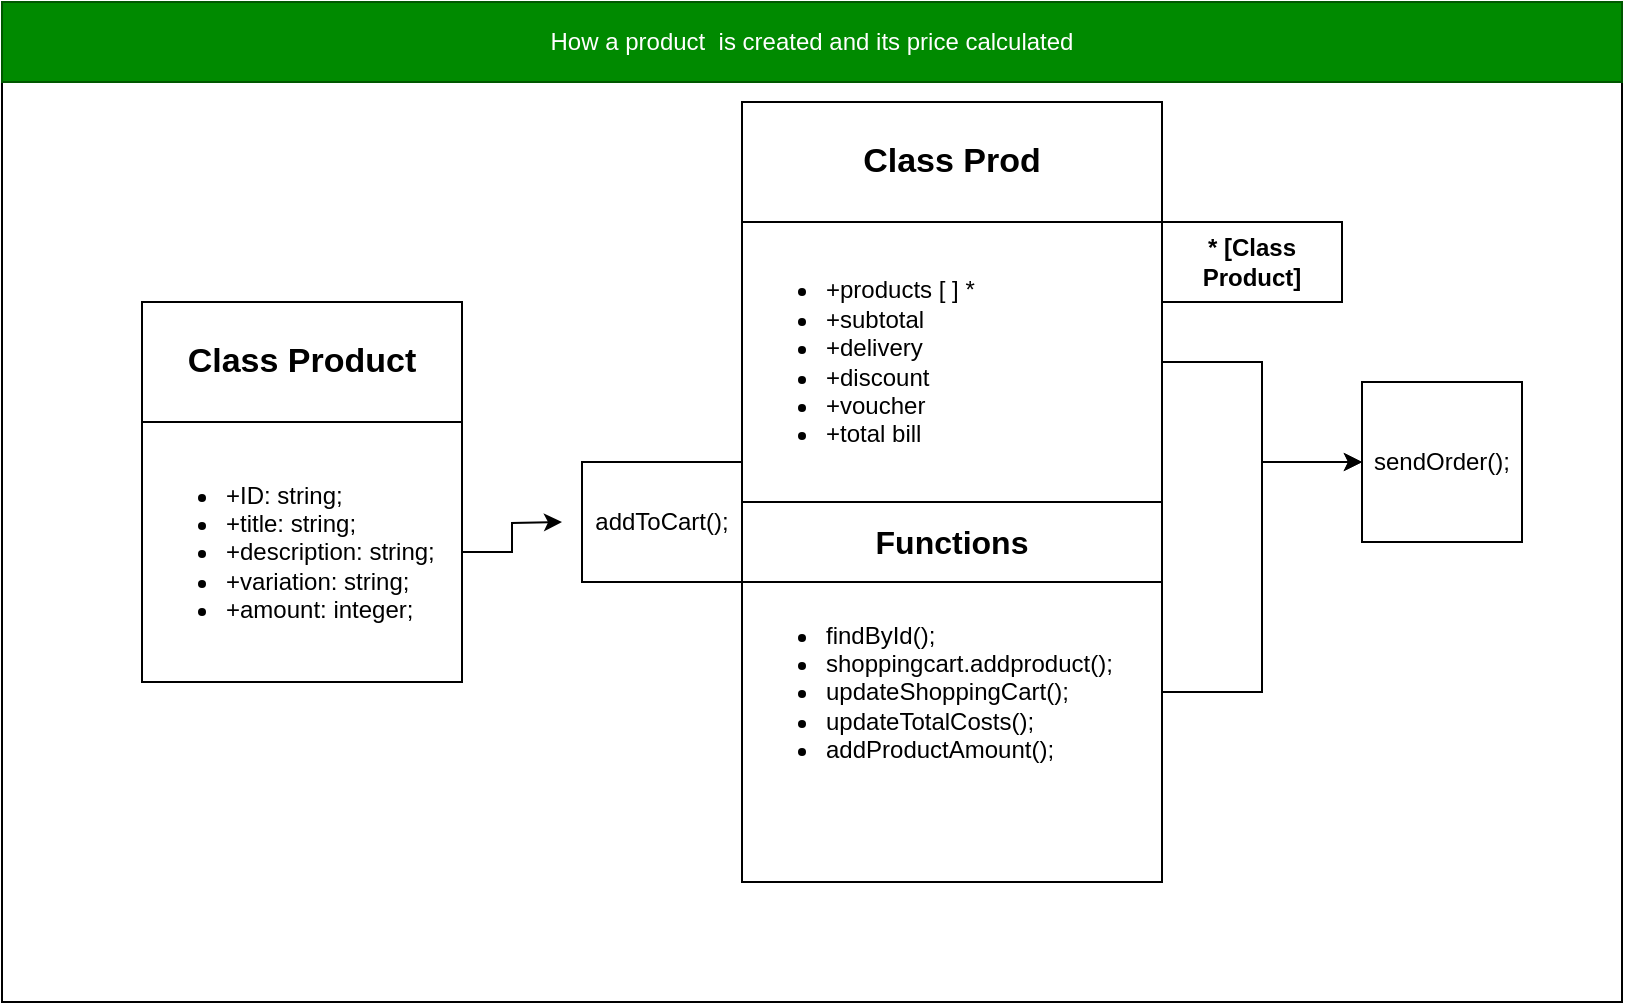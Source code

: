 <mxfile version="13.6.5">
    <diagram id="ibLXOeSycewIsw9OmpgM" name="Page-1">
        <mxGraphModel dx="1034" dy="496" grid="1" gridSize="10" guides="1" tooltips="1" connect="1" arrows="1" fold="1" page="1" pageScale="1" pageWidth="827" pageHeight="1169" math="0" shadow="0">
            <root>
                <mxCell id="0"/>
                <mxCell id="1" parent="0"/>
                <mxCell id="17" value="" style="rounded=0;whiteSpace=wrap;html=1;fillColor=none;" vertex="1" parent="1">
                    <mxGeometry y="10" width="810" height="500" as="geometry"/>
                </mxCell>
                <mxCell id="2" value="&lt;b&gt;&lt;font style=&quot;font-size: 17px&quot;&gt;Class Product&lt;/font&gt;&lt;/b&gt;" style="rounded=0;whiteSpace=wrap;html=1;" vertex="1" parent="1">
                    <mxGeometry x="70" y="160" width="160" height="60" as="geometry"/>
                </mxCell>
                <mxCell id="7" style="edgeStyle=orthogonalEdgeStyle;rounded=0;orthogonalLoop=1;jettySize=auto;html=1;" edge="1" parent="1" source="3">
                    <mxGeometry relative="1" as="geometry">
                        <mxPoint x="280" y="270" as="targetPoint"/>
                    </mxGeometry>
                </mxCell>
                <mxCell id="3" value="&lt;ul&gt;&lt;li&gt;+ID: string;&lt;/li&gt;&lt;li&gt;+title: string;&lt;/li&gt;&lt;li&gt;+description: string;&lt;/li&gt;&lt;li&gt;+variation: string;&lt;/li&gt;&lt;li&gt;+amount: integer;&lt;/li&gt;&lt;/ul&gt;" style="rounded=0;whiteSpace=wrap;html=1;align=left;" vertex="1" parent="1">
                    <mxGeometry x="70" y="220" width="160" height="130" as="geometry"/>
                </mxCell>
                <mxCell id="4" value="&lt;b&gt;&lt;font style=&quot;font-size: 17px&quot;&gt;Class Prod&lt;/font&gt;&lt;/b&gt;" style="rounded=0;whiteSpace=wrap;html=1;" vertex="1" parent="1">
                    <mxGeometry x="370" y="60" width="210" height="60" as="geometry"/>
                </mxCell>
                <mxCell id="10" style="edgeStyle=orthogonalEdgeStyle;rounded=0;orthogonalLoop=1;jettySize=auto;html=1;entryX=0;entryY=0.5;entryDx=0;entryDy=0;" edge="1" parent="1" source="5" target="9">
                    <mxGeometry relative="1" as="geometry"/>
                </mxCell>
                <mxCell id="5" value="&lt;ul&gt;&lt;li&gt;+products [ ] *&lt;/li&gt;&lt;li&gt;+subtotal&lt;/li&gt;&lt;li&gt;+delivery&lt;/li&gt;&lt;li&gt;+discount&lt;/li&gt;&lt;li&gt;+voucher&lt;/li&gt;&lt;li&gt;+total bill&lt;/li&gt;&lt;/ul&gt;" style="rounded=0;whiteSpace=wrap;html=1;align=left;" vertex="1" parent="1">
                    <mxGeometry x="370" y="120" width="210" height="140" as="geometry"/>
                </mxCell>
                <mxCell id="11" style="edgeStyle=orthogonalEdgeStyle;rounded=0;orthogonalLoop=1;jettySize=auto;html=1;" edge="1" parent="1" source="6" target="9">
                    <mxGeometry relative="1" as="geometry"/>
                </mxCell>
                <mxCell id="6" value="&lt;ul&gt;&lt;li&gt;findById();&lt;/li&gt;&lt;li&gt;shoppingcart.addproduct();&lt;/li&gt;&lt;li&gt;updateShoppingCart();&lt;/li&gt;&lt;li&gt;updateTotalCosts();&lt;/li&gt;&lt;li&gt;addProductAmount();&lt;/li&gt;&lt;/ul&gt;" style="rounded=0;whiteSpace=wrap;html=1;align=left;" vertex="1" parent="1">
                    <mxGeometry x="370" y="260" width="210" height="190" as="geometry"/>
                </mxCell>
                <mxCell id="8" value="addToCart();" style="rounded=0;whiteSpace=wrap;html=1;" vertex="1" parent="1">
                    <mxGeometry x="290" y="240" width="80" height="60" as="geometry"/>
                </mxCell>
                <mxCell id="9" value="sendOrder();" style="whiteSpace=wrap;html=1;aspect=fixed;" vertex="1" parent="1">
                    <mxGeometry x="680" y="200" width="80" height="80" as="geometry"/>
                </mxCell>
                <mxCell id="13" value="&lt;b&gt;&lt;font style=&quot;font-size: 12px&quot;&gt;* [Class Product]&lt;/font&gt;&lt;/b&gt;" style="rounded=0;whiteSpace=wrap;html=1;" vertex="1" parent="1">
                    <mxGeometry x="580" y="120" width="90" height="40" as="geometry"/>
                </mxCell>
                <mxCell id="16" value="&lt;b&gt;&lt;font style=&quot;font-size: 16px&quot;&gt;Functions&lt;/font&gt;&lt;/b&gt;" style="rounded=0;whiteSpace=wrap;html=1;" vertex="1" parent="1">
                    <mxGeometry x="370" y="260" width="210" height="40" as="geometry"/>
                </mxCell>
                <mxCell id="18" value="How a product&amp;nbsp; is created and its price calculated" style="rounded=0;whiteSpace=wrap;html=1;fillColor=#008a00;strokeColor=#005700;fontColor=#ffffff;" vertex="1" parent="1">
                    <mxGeometry y="10" width="810" height="40" as="geometry"/>
                </mxCell>
            </root>
        </mxGraphModel>
    </diagram>
</mxfile>